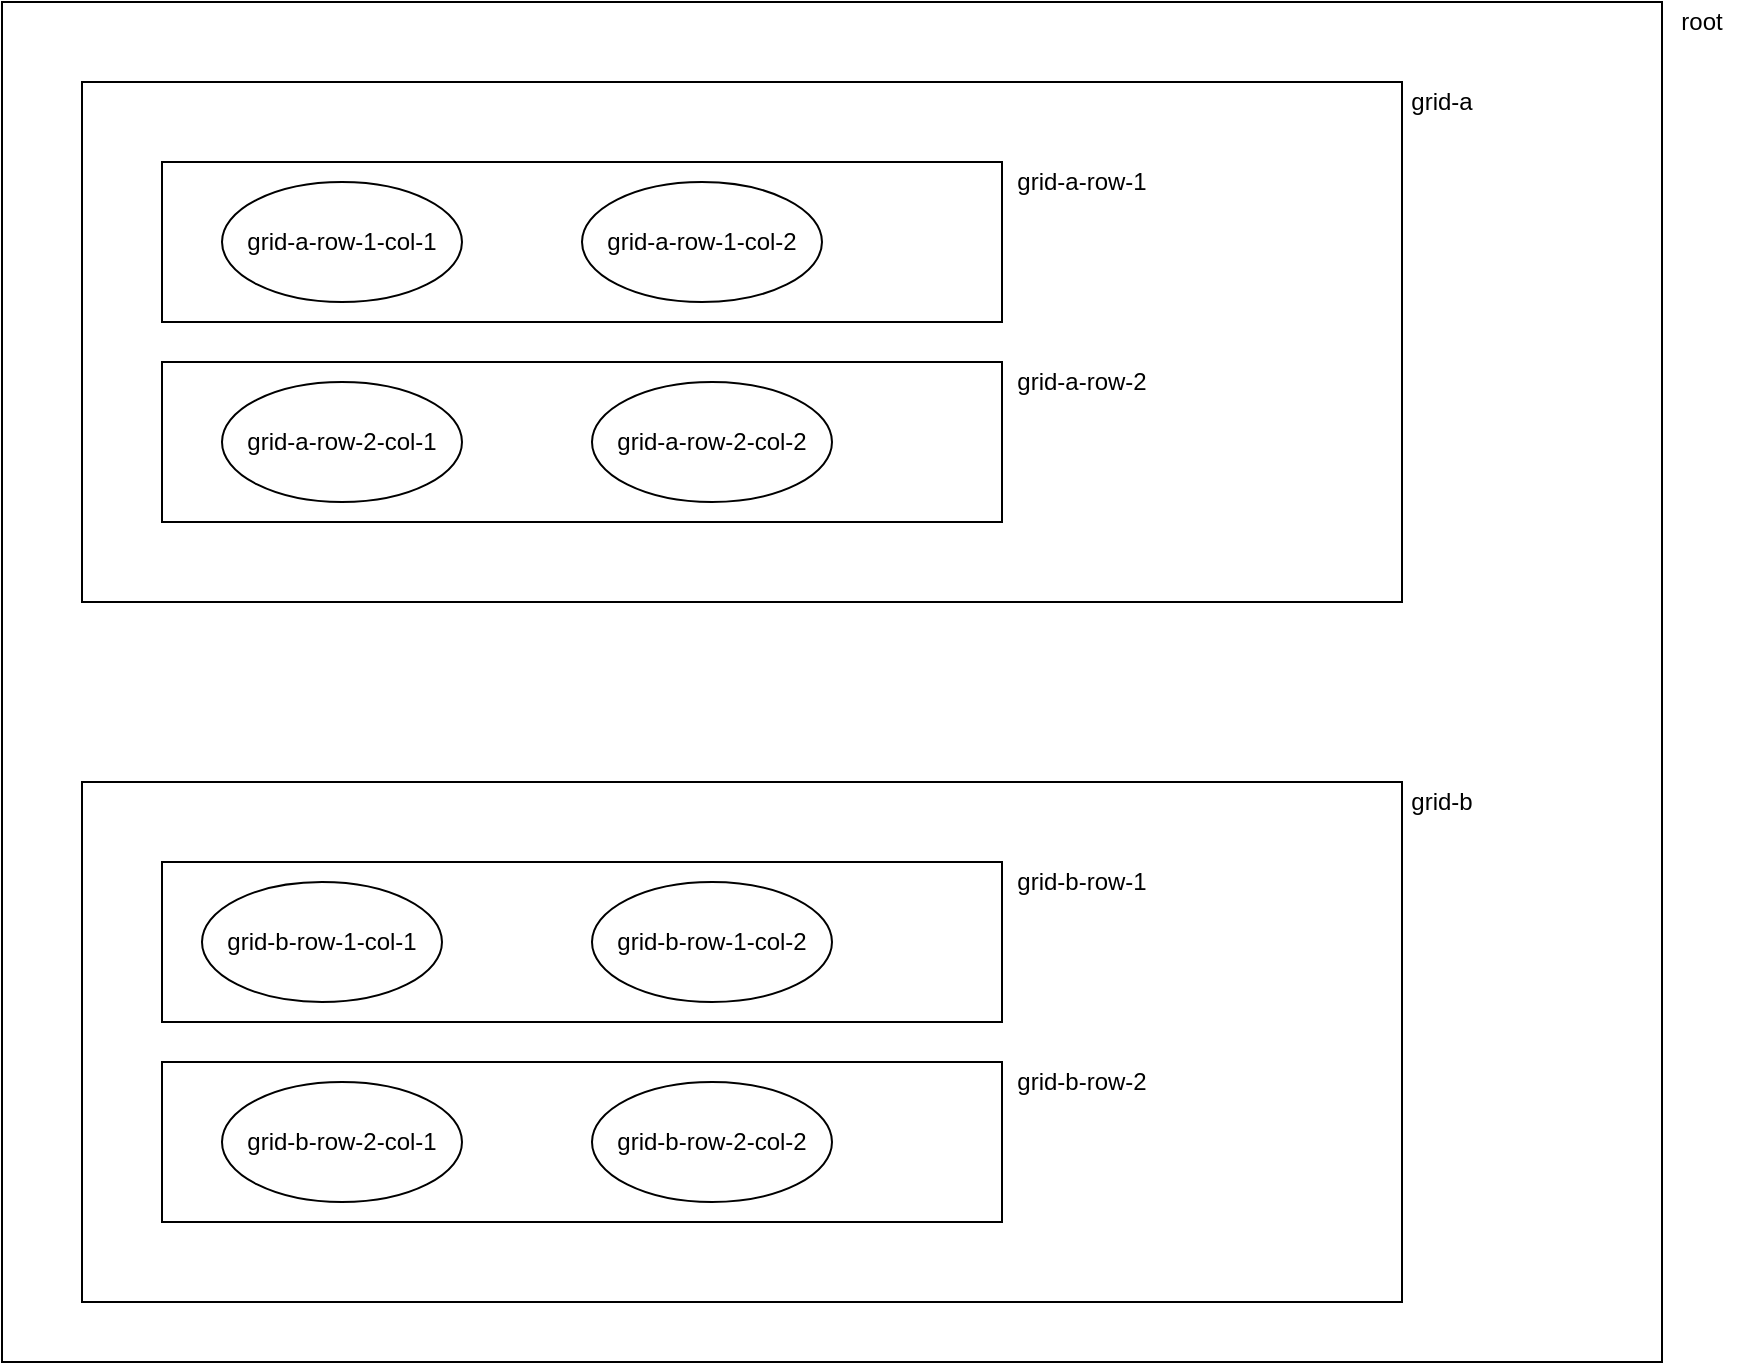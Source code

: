 <mxfile version="10.6.2" type="device"><diagram id="9H07SqbYAOadhsRTgsAv" name="Page-1"><mxGraphModel dx="1184" dy="1116" grid="1" gridSize="10" guides="1" tooltips="1" connect="1" arrows="1" fold="1" page="1" pageScale="1" pageWidth="1169" pageHeight="827" math="0" shadow="0"><root><mxCell id="0"/><mxCell id="1" parent="0"/><mxCell id="i1W-gXVsEDIjneXleT9N-1" value="" style="rounded=0;whiteSpace=wrap;html=1;" vertex="1" parent="1"><mxGeometry x="40" y="40" width="830" height="680" as="geometry"/></mxCell><mxCell id="i1W-gXVsEDIjneXleT9N-2" value="" style="rounded=0;whiteSpace=wrap;html=1;" vertex="1" parent="1"><mxGeometry x="80" y="80" width="660" height="260" as="geometry"/></mxCell><mxCell id="i1W-gXVsEDIjneXleT9N-3" value="" style="rounded=0;whiteSpace=wrap;html=1;" vertex="1" parent="1"><mxGeometry x="120" y="120" width="420" height="80" as="geometry"/></mxCell><mxCell id="i1W-gXVsEDIjneXleT9N-5" value="" style="ellipse;whiteSpace=wrap;html=1;" vertex="1" parent="1"><mxGeometry x="150" y="130" width="120" height="60" as="geometry"/></mxCell><mxCell id="i1W-gXVsEDIjneXleT9N-9" value="" style="rounded=0;whiteSpace=wrap;html=1;" vertex="1" parent="1"><mxGeometry x="120" y="220" width="420" height="80" as="geometry"/></mxCell><mxCell id="i1W-gXVsEDIjneXleT9N-13" value="" style="rounded=0;whiteSpace=wrap;html=1;" vertex="1" parent="1"><mxGeometry x="80" y="430" width="660" height="260" as="geometry"/></mxCell><mxCell id="i1W-gXVsEDIjneXleT9N-14" value="" style="rounded=0;whiteSpace=wrap;html=1;" vertex="1" parent="1"><mxGeometry x="120" y="470" width="420" height="80" as="geometry"/></mxCell><mxCell id="i1W-gXVsEDIjneXleT9N-18" value="" style="rounded=0;whiteSpace=wrap;html=1;" vertex="1" parent="1"><mxGeometry x="120" y="570" width="420" height="80" as="geometry"/></mxCell><mxCell id="i1W-gXVsEDIjneXleT9N-22" value="root" style="text;html=1;strokeColor=none;fillColor=none;align=center;verticalAlign=middle;whiteSpace=wrap;rounded=0;" vertex="1" parent="1"><mxGeometry x="870" y="40" width="40" height="20" as="geometry"/></mxCell><mxCell id="i1W-gXVsEDIjneXleT9N-23" value="grid-a&lt;br&gt;" style="text;html=1;strokeColor=none;fillColor=none;align=center;verticalAlign=middle;whiteSpace=wrap;rounded=0;" vertex="1" parent="1"><mxGeometry x="740" y="80" width="40" height="20" as="geometry"/></mxCell><mxCell id="i1W-gXVsEDIjneXleT9N-24" value="grid-b&lt;br&gt;" style="text;html=1;strokeColor=none;fillColor=none;align=center;verticalAlign=middle;whiteSpace=wrap;rounded=0;" vertex="1" parent="1"><mxGeometry x="740" y="430" width="40" height="20" as="geometry"/></mxCell><mxCell id="i1W-gXVsEDIjneXleT9N-25" value="grid-a-row-1" style="text;html=1;strokeColor=none;fillColor=none;align=center;verticalAlign=middle;whiteSpace=wrap;rounded=0;" vertex="1" parent="1"><mxGeometry x="540" y="120" width="80" height="20" as="geometry"/></mxCell><mxCell id="i1W-gXVsEDIjneXleT9N-27" value="grid-a-row-2" style="text;html=1;strokeColor=none;fillColor=none;align=center;verticalAlign=middle;whiteSpace=wrap;rounded=0;" vertex="1" parent="1"><mxGeometry x="540" y="220" width="80" height="20" as="geometry"/></mxCell><mxCell id="i1W-gXVsEDIjneXleT9N-28" value="grid-b-row-1" style="text;html=1;strokeColor=none;fillColor=none;align=center;verticalAlign=middle;whiteSpace=wrap;rounded=0;" vertex="1" parent="1"><mxGeometry x="540" y="470" width="80" height="20" as="geometry"/></mxCell><mxCell id="i1W-gXVsEDIjneXleT9N-29" value="grid-b-row-2" style="text;html=1;strokeColor=none;fillColor=none;align=center;verticalAlign=middle;whiteSpace=wrap;rounded=0;" vertex="1" parent="1"><mxGeometry x="540" y="570" width="80" height="20" as="geometry"/></mxCell><mxCell id="i1W-gXVsEDIjneXleT9N-30" value="grid-a-row-1-col-1" style="text;html=1;strokeColor=none;fillColor=none;align=center;verticalAlign=middle;whiteSpace=wrap;rounded=0;" vertex="1" parent="1"><mxGeometry x="160" y="150" width="100" height="20" as="geometry"/></mxCell><mxCell id="i1W-gXVsEDIjneXleT9N-31" value="" style="ellipse;whiteSpace=wrap;html=1;" vertex="1" parent="1"><mxGeometry x="330" y="130" width="120" height="60" as="geometry"/></mxCell><mxCell id="i1W-gXVsEDIjneXleT9N-32" value="grid-a-row-1-col-2" style="text;html=1;strokeColor=none;fillColor=none;align=center;verticalAlign=middle;whiteSpace=wrap;rounded=0;" vertex="1" parent="1"><mxGeometry x="340" y="150" width="100" height="20" as="geometry"/></mxCell><mxCell id="i1W-gXVsEDIjneXleT9N-33" value="" style="ellipse;whiteSpace=wrap;html=1;" vertex="1" parent="1"><mxGeometry x="150" y="230" width="120" height="60" as="geometry"/></mxCell><mxCell id="i1W-gXVsEDIjneXleT9N-34" value="grid-a-row-2-col-1" style="text;html=1;strokeColor=none;fillColor=none;align=center;verticalAlign=middle;whiteSpace=wrap;rounded=0;" vertex="1" parent="1"><mxGeometry x="160" y="250" width="100" height="20" as="geometry"/></mxCell><mxCell id="i1W-gXVsEDIjneXleT9N-35" value="" style="ellipse;whiteSpace=wrap;html=1;" vertex="1" parent="1"><mxGeometry x="335" y="230" width="120" height="60" as="geometry"/></mxCell><mxCell id="i1W-gXVsEDIjneXleT9N-36" value="grid-a-row-2-col-2" style="text;html=1;strokeColor=none;fillColor=none;align=center;verticalAlign=middle;whiteSpace=wrap;rounded=0;" vertex="1" parent="1"><mxGeometry x="345" y="250" width="100" height="20" as="geometry"/></mxCell><mxCell id="i1W-gXVsEDIjneXleT9N-37" value="" style="ellipse;whiteSpace=wrap;html=1;" vertex="1" parent="1"><mxGeometry x="140" y="480" width="120" height="60" as="geometry"/></mxCell><mxCell id="i1W-gXVsEDIjneXleT9N-38" value="grid-b-row-1-col-1" style="text;html=1;strokeColor=none;fillColor=none;align=center;verticalAlign=middle;whiteSpace=wrap;rounded=0;" vertex="1" parent="1"><mxGeometry x="150" y="500" width="100" height="20" as="geometry"/></mxCell><mxCell id="i1W-gXVsEDIjneXleT9N-39" value="" style="ellipse;whiteSpace=wrap;html=1;" vertex="1" parent="1"><mxGeometry x="335" y="480" width="120" height="60" as="geometry"/></mxCell><mxCell id="i1W-gXVsEDIjneXleT9N-40" value="grid-b-row-1-col-2" style="text;html=1;strokeColor=none;fillColor=none;align=center;verticalAlign=middle;whiteSpace=wrap;rounded=0;" vertex="1" parent="1"><mxGeometry x="345" y="500" width="100" height="20" as="geometry"/></mxCell><mxCell id="i1W-gXVsEDIjneXleT9N-41" value="" style="ellipse;whiteSpace=wrap;html=1;" vertex="1" parent="1"><mxGeometry x="150" y="580" width="120" height="60" as="geometry"/></mxCell><mxCell id="i1W-gXVsEDIjneXleT9N-42" value="grid-b-row-2-col-1" style="text;html=1;strokeColor=none;fillColor=none;align=center;verticalAlign=middle;whiteSpace=wrap;rounded=0;" vertex="1" parent="1"><mxGeometry x="160" y="600" width="100" height="20" as="geometry"/></mxCell><mxCell id="i1W-gXVsEDIjneXleT9N-43" value="" style="ellipse;whiteSpace=wrap;html=1;" vertex="1" parent="1"><mxGeometry x="335" y="580" width="120" height="60" as="geometry"/></mxCell><mxCell id="i1W-gXVsEDIjneXleT9N-44" value="grid-b-row-2-col-2" style="text;html=1;strokeColor=none;fillColor=none;align=center;verticalAlign=middle;whiteSpace=wrap;rounded=0;" vertex="1" parent="1"><mxGeometry x="345" y="600" width="100" height="20" as="geometry"/></mxCell></root></mxGraphModel></diagram></mxfile>